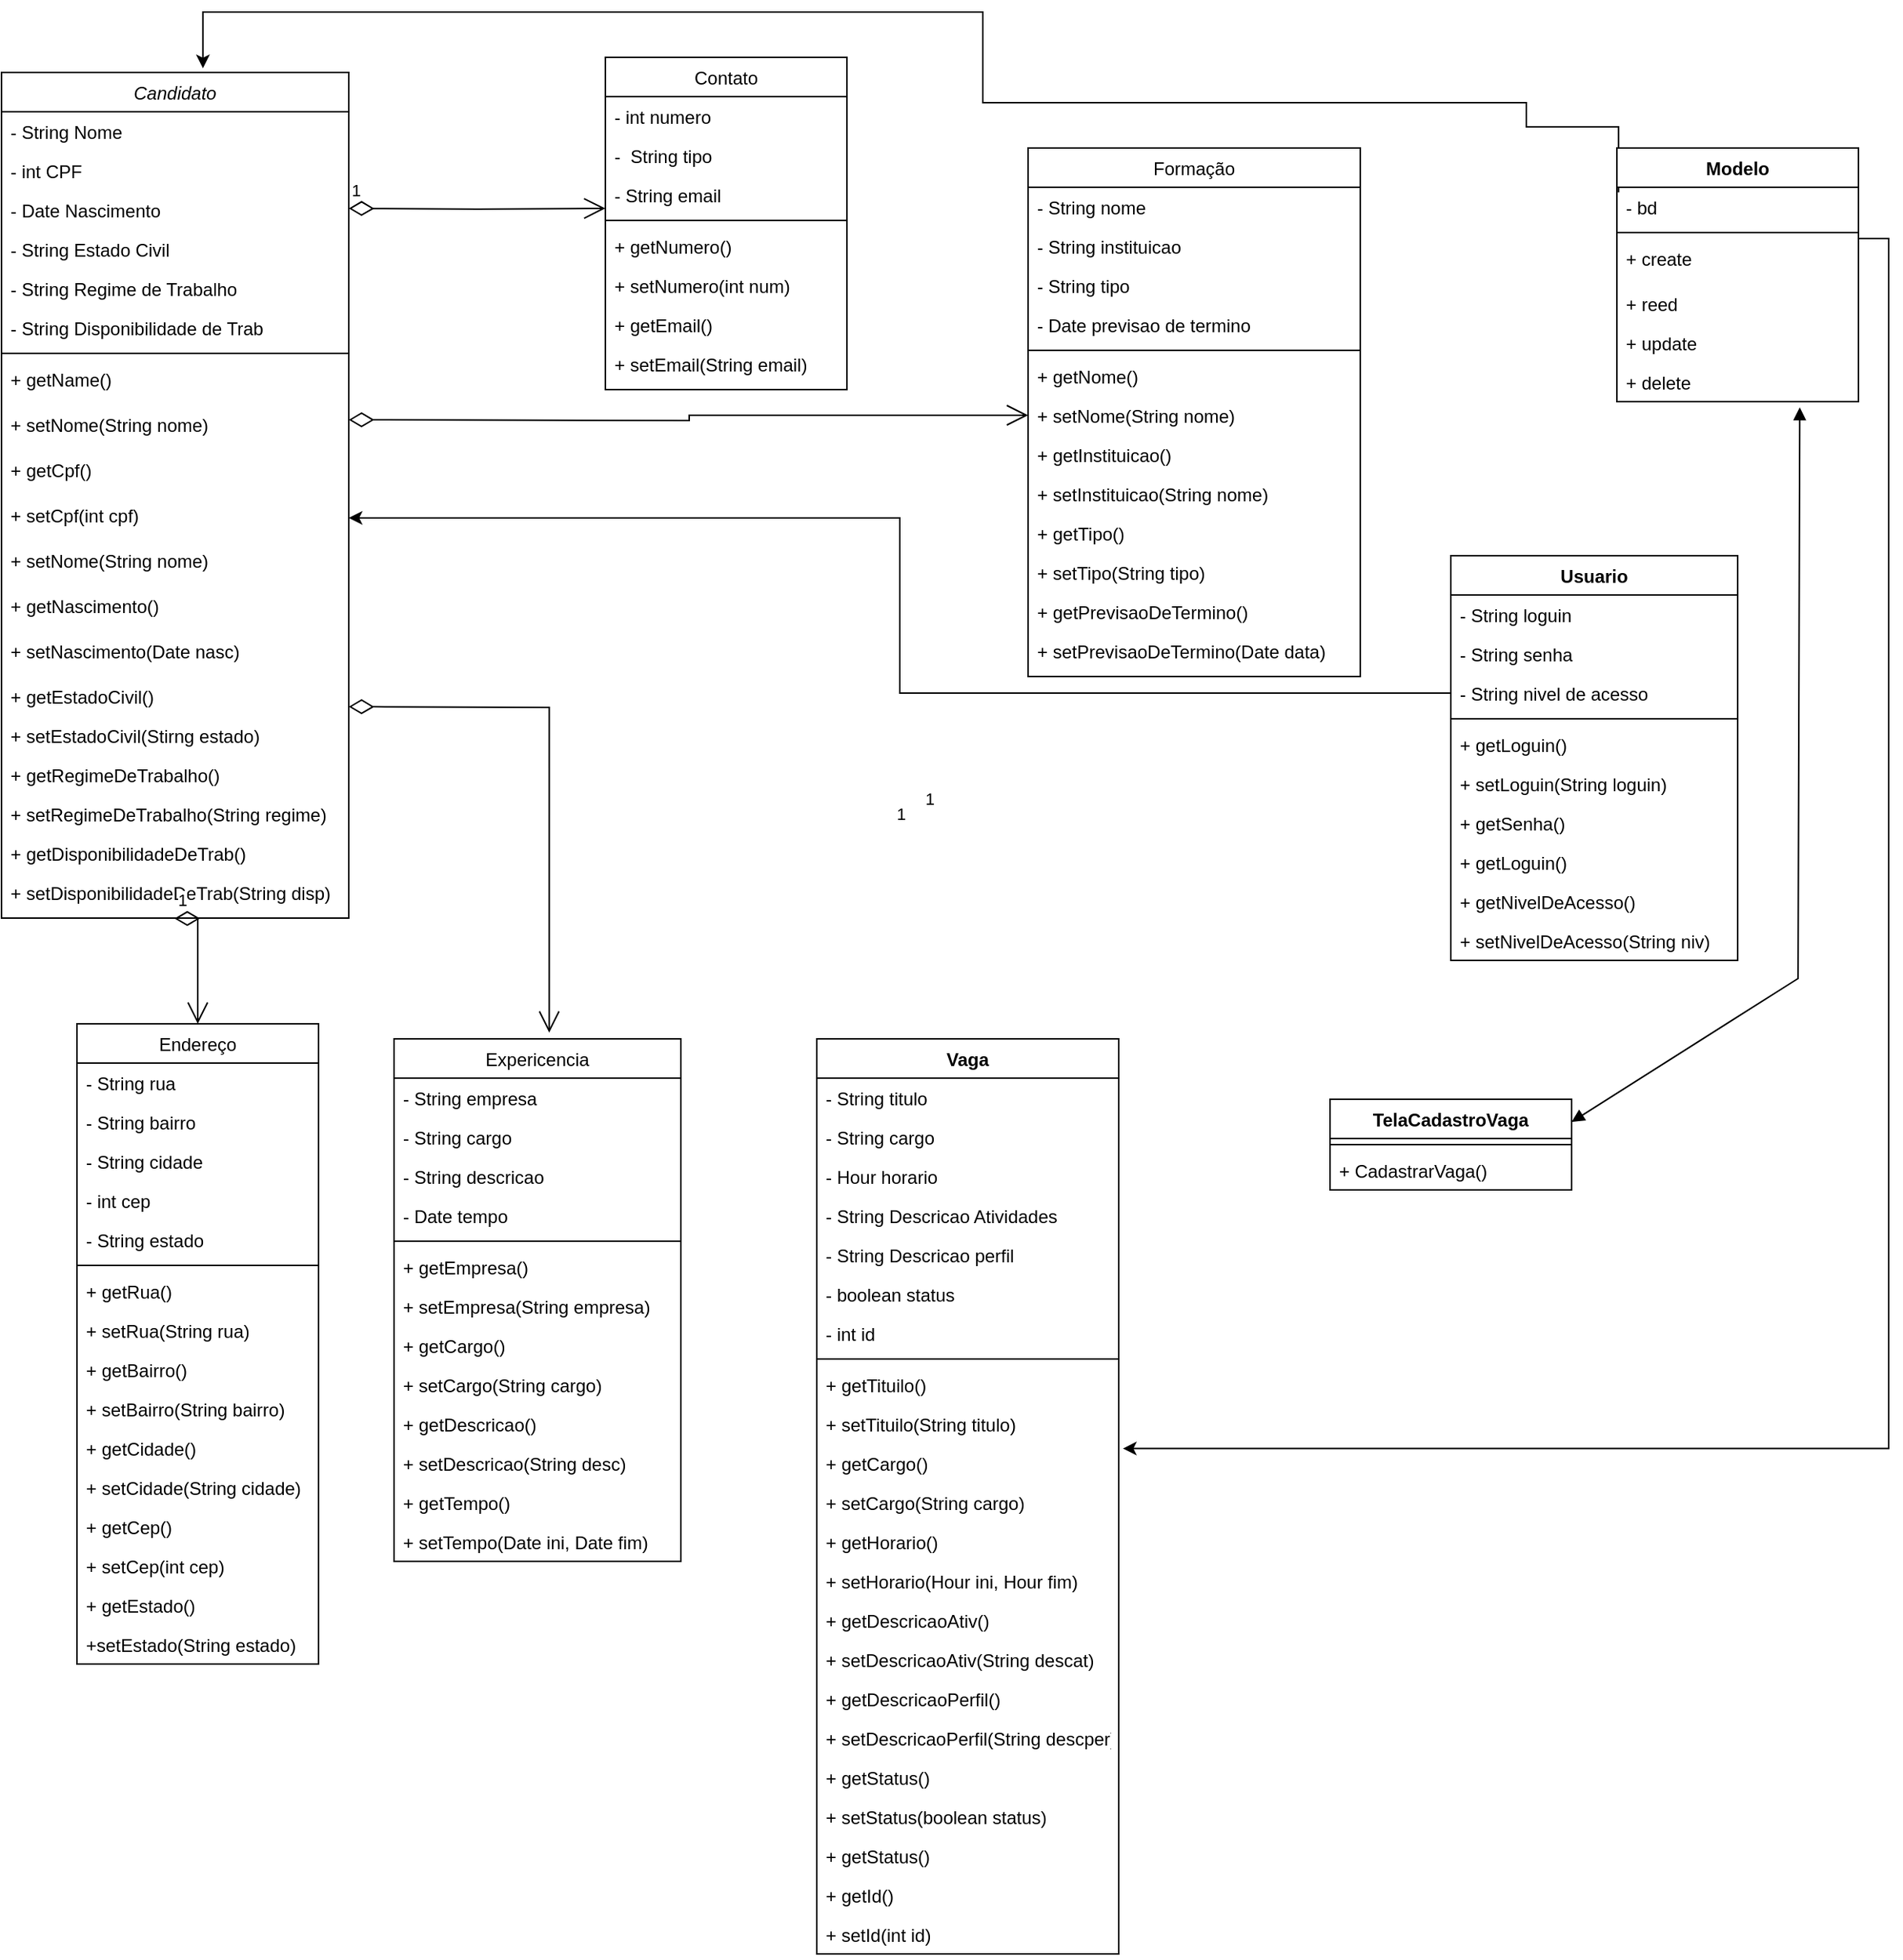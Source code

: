 <mxfile version="20.3.3" type="device"><diagram id="C5RBs43oDa-KdzZeNtuy" name="Page-1"><mxGraphModel dx="1673" dy="3234" grid="1" gridSize="10" guides="1" tooltips="1" connect="1" arrows="1" fold="1" page="1" pageScale="1" pageWidth="827" pageHeight="1169" math="0" shadow="0"><root><mxCell id="WIyWlLk6GJQsqaUBKTNV-0"/><mxCell id="WIyWlLk6GJQsqaUBKTNV-1" parent="WIyWlLk6GJQsqaUBKTNV-0"/><mxCell id="zkfFHV4jXpPFQw0GAbJ--0" value="Candidato" style="swimlane;fontStyle=2;align=center;verticalAlign=top;childLayout=stackLayout;horizontal=1;startSize=26;horizontalStack=0;resizeParent=1;resizeLast=0;collapsible=1;marginBottom=0;rounded=0;shadow=0;strokeWidth=1;" parent="WIyWlLk6GJQsqaUBKTNV-1" vertex="1"><mxGeometry x="30" y="-1150" width="230" height="560" as="geometry"><mxRectangle x="230" y="140" width="160" height="26" as="alternateBounds"/></mxGeometry></mxCell><mxCell id="zkfFHV4jXpPFQw0GAbJ--1" value="- String Nome" style="text;align=left;verticalAlign=top;spacingLeft=4;spacingRight=4;overflow=hidden;rotatable=0;points=[[0,0.5],[1,0.5]];portConstraint=eastwest;" parent="zkfFHV4jXpPFQw0GAbJ--0" vertex="1"><mxGeometry y="26" width="230" height="26" as="geometry"/></mxCell><mxCell id="6BKDfnijmVLhjKu60QZy-0" value="- int CPF " style="text;align=left;verticalAlign=top;spacingLeft=4;spacingRight=4;overflow=hidden;rotatable=0;points=[[0,0.5],[1,0.5]];portConstraint=eastwest;rounded=0;shadow=0;html=0;" parent="zkfFHV4jXpPFQw0GAbJ--0" vertex="1"><mxGeometry y="52" width="230" height="26" as="geometry"/></mxCell><mxCell id="zkfFHV4jXpPFQw0GAbJ--2" value="- Date Nascimento" style="text;align=left;verticalAlign=top;spacingLeft=4;spacingRight=4;overflow=hidden;rotatable=0;points=[[0,0.5],[1,0.5]];portConstraint=eastwest;rounded=0;shadow=0;html=0;" parent="zkfFHV4jXpPFQw0GAbJ--0" vertex="1"><mxGeometry y="78" width="230" height="26" as="geometry"/></mxCell><mxCell id="6BKDfnijmVLhjKu60QZy-1" value="- String Estado Civil" style="text;align=left;verticalAlign=top;spacingLeft=4;spacingRight=4;overflow=hidden;rotatable=0;points=[[0,0.5],[1,0.5]];portConstraint=eastwest;rounded=0;shadow=0;html=0;" parent="zkfFHV4jXpPFQw0GAbJ--0" vertex="1"><mxGeometry y="104" width="230" height="26" as="geometry"/></mxCell><mxCell id="6BKDfnijmVLhjKu60QZy-2" value="- String Regime de Trabalho" style="text;align=left;verticalAlign=top;spacingLeft=4;spacingRight=4;overflow=hidden;rotatable=0;points=[[0,0.5],[1,0.5]];portConstraint=eastwest;rounded=0;shadow=0;html=0;" parent="zkfFHV4jXpPFQw0GAbJ--0" vertex="1"><mxGeometry y="130" width="230" height="26" as="geometry"/></mxCell><mxCell id="6BKDfnijmVLhjKu60QZy-3" value="- String Disponibilidade de Trab" style="text;align=left;verticalAlign=top;spacingLeft=4;spacingRight=4;overflow=hidden;rotatable=0;points=[[0,0.5],[1,0.5]];portConstraint=eastwest;rounded=0;shadow=0;html=0;" parent="zkfFHV4jXpPFQw0GAbJ--0" vertex="1"><mxGeometry y="156" width="230" height="26" as="geometry"/></mxCell><mxCell id="zkfFHV4jXpPFQw0GAbJ--4" value="" style="line;html=1;strokeWidth=1;align=left;verticalAlign=middle;spacingTop=-1;spacingLeft=3;spacingRight=3;rotatable=0;labelPosition=right;points=[];portConstraint=eastwest;" parent="zkfFHV4jXpPFQw0GAbJ--0" vertex="1"><mxGeometry y="182" width="230" height="8" as="geometry"/></mxCell><mxCell id="6BKDfnijmVLhjKu60QZy-4" value="+ getName()" style="text;align=left;verticalAlign=top;spacingLeft=4;spacingRight=4;overflow=hidden;rotatable=0;points=[[0,0.5],[1,0.5]];portConstraint=eastwest;rounded=0;shadow=0;html=0;" parent="zkfFHV4jXpPFQw0GAbJ--0" vertex="1"><mxGeometry y="190" width="230" height="30" as="geometry"/></mxCell><mxCell id="6BKDfnijmVLhjKu60QZy-5" value="+ setNome(String nome)" style="text;align=left;verticalAlign=top;spacingLeft=4;spacingRight=4;overflow=hidden;rotatable=0;points=[[0,0.5],[1,0.5]];portConstraint=eastwest;rounded=0;shadow=0;html=0;" parent="zkfFHV4jXpPFQw0GAbJ--0" vertex="1"><mxGeometry y="220" width="230" height="30" as="geometry"/></mxCell><mxCell id="6BKDfnijmVLhjKu60QZy-6" value="+ getCpf()" style="text;align=left;verticalAlign=top;spacingLeft=4;spacingRight=4;overflow=hidden;rotatable=0;points=[[0,0.5],[1,0.5]];portConstraint=eastwest;rounded=0;shadow=0;html=0;" parent="zkfFHV4jXpPFQw0GAbJ--0" vertex="1"><mxGeometry y="250" width="230" height="30" as="geometry"/></mxCell><mxCell id="6BKDfnijmVLhjKu60QZy-16" value="+ setCpf(int cpf)" style="text;align=left;verticalAlign=top;spacingLeft=4;spacingRight=4;overflow=hidden;rotatable=0;points=[[0,0.5],[1,0.5]];portConstraint=eastwest;rounded=0;shadow=0;html=0;" parent="zkfFHV4jXpPFQw0GAbJ--0" vertex="1"><mxGeometry y="280" width="230" height="30" as="geometry"/></mxCell><mxCell id="6BKDfnijmVLhjKu60QZy-7" value="+ setNome(String nome)" style="text;align=left;verticalAlign=top;spacingLeft=4;spacingRight=4;overflow=hidden;rotatable=0;points=[[0,0.5],[1,0.5]];portConstraint=eastwest;rounded=0;shadow=0;html=0;" parent="zkfFHV4jXpPFQw0GAbJ--0" vertex="1"><mxGeometry y="310" width="230" height="30" as="geometry"/></mxCell><mxCell id="6BKDfnijmVLhjKu60QZy-8" value="+ getNascimento()" style="text;align=left;verticalAlign=top;spacingLeft=4;spacingRight=4;overflow=hidden;rotatable=0;points=[[0,0.5],[1,0.5]];portConstraint=eastwest;rounded=0;shadow=0;html=0;" parent="zkfFHV4jXpPFQw0GAbJ--0" vertex="1"><mxGeometry y="340" width="230" height="30" as="geometry"/></mxCell><mxCell id="6BKDfnijmVLhjKu60QZy-9" value="+ setNascimento(Date nasc)" style="text;align=left;verticalAlign=top;spacingLeft=4;spacingRight=4;overflow=hidden;rotatable=0;points=[[0,0.5],[1,0.5]];portConstraint=eastwest;rounded=0;shadow=0;html=0;" parent="zkfFHV4jXpPFQw0GAbJ--0" vertex="1"><mxGeometry y="370" width="230" height="30" as="geometry"/></mxCell><mxCell id="6BKDfnijmVLhjKu60QZy-10" value="+ getEstadoCivil()" style="text;align=left;verticalAlign=top;spacingLeft=4;spacingRight=4;overflow=hidden;rotatable=0;points=[[0,0.5],[1,0.5]];portConstraint=eastwest;rounded=0;shadow=0;html=0;" parent="zkfFHV4jXpPFQw0GAbJ--0" vertex="1"><mxGeometry y="400" width="230" height="26" as="geometry"/></mxCell><mxCell id="6BKDfnijmVLhjKu60QZy-11" value="+ setEstadoCivil(Stirng estado)" style="text;align=left;verticalAlign=top;spacingLeft=4;spacingRight=4;overflow=hidden;rotatable=0;points=[[0,0.5],[1,0.5]];portConstraint=eastwest;rounded=0;shadow=0;html=0;" parent="zkfFHV4jXpPFQw0GAbJ--0" vertex="1"><mxGeometry y="426" width="230" height="26" as="geometry"/></mxCell><mxCell id="6BKDfnijmVLhjKu60QZy-12" value="+ getRegimeDeTrabalho()" style="text;align=left;verticalAlign=top;spacingLeft=4;spacingRight=4;overflow=hidden;rotatable=0;points=[[0,0.5],[1,0.5]];portConstraint=eastwest;rounded=0;shadow=0;html=0;" parent="zkfFHV4jXpPFQw0GAbJ--0" vertex="1"><mxGeometry y="452" width="230" height="26" as="geometry"/></mxCell><mxCell id="6BKDfnijmVLhjKu60QZy-13" value="+ setRegimeDeTrabalho(String regime)" style="text;align=left;verticalAlign=top;spacingLeft=4;spacingRight=4;overflow=hidden;rotatable=0;points=[[0,0.5],[1,0.5]];portConstraint=eastwest;rounded=0;shadow=0;html=0;" parent="zkfFHV4jXpPFQw0GAbJ--0" vertex="1"><mxGeometry y="478" width="230" height="26" as="geometry"/></mxCell><mxCell id="6BKDfnijmVLhjKu60QZy-14" value="+ getDisponibilidadeDeTrab()" style="text;align=left;verticalAlign=top;spacingLeft=4;spacingRight=4;overflow=hidden;rotatable=0;points=[[0,0.5],[1,0.5]];portConstraint=eastwest;rounded=0;shadow=0;html=0;" parent="zkfFHV4jXpPFQw0GAbJ--0" vertex="1"><mxGeometry y="504" width="230" height="26" as="geometry"/></mxCell><mxCell id="6BKDfnijmVLhjKu60QZy-15" value="+ setDisponibilidadeDeTrab(String disp)" style="text;align=left;verticalAlign=top;spacingLeft=4;spacingRight=4;overflow=hidden;rotatable=0;points=[[0,0.5],[1,0.5]];portConstraint=eastwest;rounded=0;shadow=0;html=0;" parent="zkfFHV4jXpPFQw0GAbJ--0" vertex="1"><mxGeometry y="530" width="230" height="26" as="geometry"/></mxCell><mxCell id="zkfFHV4jXpPFQw0GAbJ--13" value="Formação" style="swimlane;fontStyle=0;align=center;verticalAlign=top;childLayout=stackLayout;horizontal=1;startSize=26;horizontalStack=0;resizeParent=1;resizeLast=0;collapsible=1;marginBottom=0;rounded=0;shadow=0;strokeWidth=1;" parent="WIyWlLk6GJQsqaUBKTNV-1" vertex="1"><mxGeometry x="710" y="-1100" width="220" height="350" as="geometry"><mxRectangle x="340" y="380" width="170" height="26" as="alternateBounds"/></mxGeometry></mxCell><mxCell id="zkfFHV4jXpPFQw0GAbJ--14" value="- String nome" style="text;align=left;verticalAlign=top;spacingLeft=4;spacingRight=4;overflow=hidden;rotatable=0;points=[[0,0.5],[1,0.5]];portConstraint=eastwest;" parent="zkfFHV4jXpPFQw0GAbJ--13" vertex="1"><mxGeometry y="26" width="220" height="26" as="geometry"/></mxCell><mxCell id="6BKDfnijmVLhjKu60QZy-21" value="- String instituicao" style="text;align=left;verticalAlign=top;spacingLeft=4;spacingRight=4;overflow=hidden;rotatable=0;points=[[0,0.5],[1,0.5]];portConstraint=eastwest;" parent="zkfFHV4jXpPFQw0GAbJ--13" vertex="1"><mxGeometry y="52" width="220" height="26" as="geometry"/></mxCell><mxCell id="6BKDfnijmVLhjKu60QZy-22" value="- String tipo" style="text;align=left;verticalAlign=top;spacingLeft=4;spacingRight=4;overflow=hidden;rotatable=0;points=[[0,0.5],[1,0.5]];portConstraint=eastwest;" parent="zkfFHV4jXpPFQw0GAbJ--13" vertex="1"><mxGeometry y="78" width="220" height="26" as="geometry"/></mxCell><mxCell id="6BKDfnijmVLhjKu60QZy-23" value="- Date previsao de termino" style="text;align=left;verticalAlign=top;spacingLeft=4;spacingRight=4;overflow=hidden;rotatable=0;points=[[0,0.5],[1,0.5]];portConstraint=eastwest;" parent="zkfFHV4jXpPFQw0GAbJ--13" vertex="1"><mxGeometry y="104" width="220" height="26" as="geometry"/></mxCell><mxCell id="zkfFHV4jXpPFQw0GAbJ--15" value="" style="line;html=1;strokeWidth=1;align=left;verticalAlign=middle;spacingTop=-1;spacingLeft=3;spacingRight=3;rotatable=0;labelPosition=right;points=[];portConstraint=eastwest;" parent="zkfFHV4jXpPFQw0GAbJ--13" vertex="1"><mxGeometry y="130" width="220" height="8" as="geometry"/></mxCell><mxCell id="6BKDfnijmVLhjKu60QZy-24" value="+ getNome()" style="text;align=left;verticalAlign=top;spacingLeft=4;spacingRight=4;overflow=hidden;rotatable=0;points=[[0,0.5],[1,0.5]];portConstraint=eastwest;" parent="zkfFHV4jXpPFQw0GAbJ--13" vertex="1"><mxGeometry y="138" width="220" height="26" as="geometry"/></mxCell><mxCell id="6BKDfnijmVLhjKu60QZy-20" value="+ setNome(String nome)" style="text;align=left;verticalAlign=top;spacingLeft=4;spacingRight=4;overflow=hidden;rotatable=0;points=[[0,0.5],[1,0.5]];portConstraint=eastwest;" parent="zkfFHV4jXpPFQw0GAbJ--13" vertex="1"><mxGeometry y="164" width="220" height="26" as="geometry"/></mxCell><mxCell id="6BKDfnijmVLhjKu60QZy-25" value="+ getInstituicao()" style="text;align=left;verticalAlign=top;spacingLeft=4;spacingRight=4;overflow=hidden;rotatable=0;points=[[0,0.5],[1,0.5]];portConstraint=eastwest;" parent="zkfFHV4jXpPFQw0GAbJ--13" vertex="1"><mxGeometry y="190" width="220" height="26" as="geometry"/></mxCell><mxCell id="6BKDfnijmVLhjKu60QZy-26" value="+ setInstituicao(String nome)" style="text;align=left;verticalAlign=top;spacingLeft=4;spacingRight=4;overflow=hidden;rotatable=0;points=[[0,0.5],[1,0.5]];portConstraint=eastwest;" parent="zkfFHV4jXpPFQw0GAbJ--13" vertex="1"><mxGeometry y="216" width="220" height="26" as="geometry"/></mxCell><mxCell id="6BKDfnijmVLhjKu60QZy-27" value="+ getTipo()" style="text;align=left;verticalAlign=top;spacingLeft=4;spacingRight=4;overflow=hidden;rotatable=0;points=[[0,0.5],[1,0.5]];portConstraint=eastwest;" parent="zkfFHV4jXpPFQw0GAbJ--13" vertex="1"><mxGeometry y="242" width="220" height="26" as="geometry"/></mxCell><mxCell id="6BKDfnijmVLhjKu60QZy-28" value="+ setTipo(String tipo)" style="text;align=left;verticalAlign=top;spacingLeft=4;spacingRight=4;overflow=hidden;rotatable=0;points=[[0,0.5],[1,0.5]];portConstraint=eastwest;" parent="zkfFHV4jXpPFQw0GAbJ--13" vertex="1"><mxGeometry y="268" width="220" height="26" as="geometry"/></mxCell><mxCell id="6BKDfnijmVLhjKu60QZy-29" value="+ getPrevisaoDeTermino()" style="text;align=left;verticalAlign=top;spacingLeft=4;spacingRight=4;overflow=hidden;rotatable=0;points=[[0,0.5],[1,0.5]];portConstraint=eastwest;" parent="zkfFHV4jXpPFQw0GAbJ--13" vertex="1"><mxGeometry y="294" width="220" height="26" as="geometry"/></mxCell><mxCell id="6BKDfnijmVLhjKu60QZy-30" value="+ setPrevisaoDeTermino(Date data)" style="text;align=left;verticalAlign=top;spacingLeft=4;spacingRight=4;overflow=hidden;rotatable=0;points=[[0,0.5],[1,0.5]];portConstraint=eastwest;" parent="zkfFHV4jXpPFQw0GAbJ--13" vertex="1"><mxGeometry y="320" width="220" height="26" as="geometry"/></mxCell><mxCell id="zkfFHV4jXpPFQw0GAbJ--17" value="Contato" style="swimlane;fontStyle=0;align=center;verticalAlign=top;childLayout=stackLayout;horizontal=1;startSize=26;horizontalStack=0;resizeParent=1;resizeLast=0;collapsible=1;marginBottom=0;rounded=0;shadow=0;strokeWidth=1;" parent="WIyWlLk6GJQsqaUBKTNV-1" vertex="1"><mxGeometry x="430" y="-1160" width="160" height="220" as="geometry"><mxRectangle x="550" y="140" width="160" height="26" as="alternateBounds"/></mxGeometry></mxCell><mxCell id="zkfFHV4jXpPFQw0GAbJ--18" value="- int numero" style="text;align=left;verticalAlign=top;spacingLeft=4;spacingRight=4;overflow=hidden;rotatable=0;points=[[0,0.5],[1,0.5]];portConstraint=eastwest;" parent="zkfFHV4jXpPFQw0GAbJ--17" vertex="1"><mxGeometry y="26" width="160" height="26" as="geometry"/></mxCell><mxCell id="zkfFHV4jXpPFQw0GAbJ--19" value="-  String tipo" style="text;align=left;verticalAlign=top;spacingLeft=4;spacingRight=4;overflow=hidden;rotatable=0;points=[[0,0.5],[1,0.5]];portConstraint=eastwest;rounded=0;shadow=0;html=0;" parent="zkfFHV4jXpPFQw0GAbJ--17" vertex="1"><mxGeometry y="52" width="160" height="26" as="geometry"/></mxCell><mxCell id="zkfFHV4jXpPFQw0GAbJ--20" value="- String email" style="text;align=left;verticalAlign=top;spacingLeft=4;spacingRight=4;overflow=hidden;rotatable=0;points=[[0,0.5],[1,0.5]];portConstraint=eastwest;rounded=0;shadow=0;html=0;" parent="zkfFHV4jXpPFQw0GAbJ--17" vertex="1"><mxGeometry y="78" width="160" height="26" as="geometry"/></mxCell><mxCell id="zkfFHV4jXpPFQw0GAbJ--23" value="" style="line;html=1;strokeWidth=1;align=left;verticalAlign=middle;spacingTop=-1;spacingLeft=3;spacingRight=3;rotatable=0;labelPosition=right;points=[];portConstraint=eastwest;" parent="zkfFHV4jXpPFQw0GAbJ--17" vertex="1"><mxGeometry y="104" width="160" height="8" as="geometry"/></mxCell><mxCell id="zkfFHV4jXpPFQw0GAbJ--24" value="+ getNumero()" style="text;align=left;verticalAlign=top;spacingLeft=4;spacingRight=4;overflow=hidden;rotatable=0;points=[[0,0.5],[1,0.5]];portConstraint=eastwest;" parent="zkfFHV4jXpPFQw0GAbJ--17" vertex="1"><mxGeometry y="112" width="160" height="26" as="geometry"/></mxCell><mxCell id="6BKDfnijmVLhjKu60QZy-18" value="+ setNumero(int num)" style="text;align=left;verticalAlign=top;spacingLeft=4;spacingRight=4;overflow=hidden;rotatable=0;points=[[0,0.5],[1,0.5]];portConstraint=eastwest;" parent="zkfFHV4jXpPFQw0GAbJ--17" vertex="1"><mxGeometry y="138" width="160" height="26" as="geometry"/></mxCell><mxCell id="zkfFHV4jXpPFQw0GAbJ--25" value="+ getEmail()" style="text;align=left;verticalAlign=top;spacingLeft=4;spacingRight=4;overflow=hidden;rotatable=0;points=[[0,0.5],[1,0.5]];portConstraint=eastwest;" parent="zkfFHV4jXpPFQw0GAbJ--17" vertex="1"><mxGeometry y="164" width="160" height="26" as="geometry"/></mxCell><mxCell id="6BKDfnijmVLhjKu60QZy-19" value="+ setEmail(String email)" style="text;align=left;verticalAlign=top;spacingLeft=4;spacingRight=4;overflow=hidden;rotatable=0;points=[[0,0.5],[1,0.5]];portConstraint=eastwest;" parent="zkfFHV4jXpPFQw0GAbJ--17" vertex="1"><mxGeometry y="190" width="160" height="26" as="geometry"/></mxCell><mxCell id="zkfFHV4jXpPFQw0GAbJ--6" value="Endereço" style="swimlane;fontStyle=0;align=center;verticalAlign=top;childLayout=stackLayout;horizontal=1;startSize=26;horizontalStack=0;resizeParent=1;resizeLast=0;collapsible=1;marginBottom=0;rounded=0;shadow=0;strokeWidth=1;" parent="WIyWlLk6GJQsqaUBKTNV-1" vertex="1"><mxGeometry x="80" y="-520" width="160" height="424" as="geometry"><mxRectangle x="130" y="380" width="160" height="26" as="alternateBounds"/></mxGeometry></mxCell><mxCell id="zkfFHV4jXpPFQw0GAbJ--7" value="- String rua" style="text;align=left;verticalAlign=top;spacingLeft=4;spacingRight=4;overflow=hidden;rotatable=0;points=[[0,0.5],[1,0.5]];portConstraint=eastwest;" parent="zkfFHV4jXpPFQw0GAbJ--6" vertex="1"><mxGeometry y="26" width="160" height="26" as="geometry"/></mxCell><mxCell id="zkfFHV4jXpPFQw0GAbJ--8" value="- String bairro" style="text;align=left;verticalAlign=top;spacingLeft=4;spacingRight=4;overflow=hidden;rotatable=0;points=[[0,0.5],[1,0.5]];portConstraint=eastwest;rounded=0;shadow=0;html=0;" parent="zkfFHV4jXpPFQw0GAbJ--6" vertex="1"><mxGeometry y="52" width="160" height="26" as="geometry"/></mxCell><mxCell id="6BKDfnijmVLhjKu60QZy-31" value="- String cidade" style="text;align=left;verticalAlign=top;spacingLeft=4;spacingRight=4;overflow=hidden;rotatable=0;points=[[0,0.5],[1,0.5]];portConstraint=eastwest;rounded=0;shadow=0;html=0;" parent="zkfFHV4jXpPFQw0GAbJ--6" vertex="1"><mxGeometry y="78" width="160" height="26" as="geometry"/></mxCell><mxCell id="6BKDfnijmVLhjKu60QZy-32" value="- int cep" style="text;align=left;verticalAlign=top;spacingLeft=4;spacingRight=4;overflow=hidden;rotatable=0;points=[[0,0.5],[1,0.5]];portConstraint=eastwest;rounded=0;shadow=0;html=0;" parent="zkfFHV4jXpPFQw0GAbJ--6" vertex="1"><mxGeometry y="104" width="160" height="26" as="geometry"/></mxCell><mxCell id="6BKDfnijmVLhjKu60QZy-33" value="- String estado" style="text;align=left;verticalAlign=top;spacingLeft=4;spacingRight=4;overflow=hidden;rotatable=0;points=[[0,0.5],[1,0.5]];portConstraint=eastwest;rounded=0;shadow=0;html=0;" parent="zkfFHV4jXpPFQw0GAbJ--6" vertex="1"><mxGeometry y="130" width="160" height="26" as="geometry"/></mxCell><mxCell id="zkfFHV4jXpPFQw0GAbJ--9" value="" style="line;html=1;strokeWidth=1;align=left;verticalAlign=middle;spacingTop=-1;spacingLeft=3;spacingRight=3;rotatable=0;labelPosition=right;points=[];portConstraint=eastwest;" parent="zkfFHV4jXpPFQw0GAbJ--6" vertex="1"><mxGeometry y="156" width="160" height="8" as="geometry"/></mxCell><mxCell id="6BKDfnijmVLhjKu60QZy-34" value="+ getRua()" style="text;align=left;verticalAlign=top;spacingLeft=4;spacingRight=4;overflow=hidden;rotatable=0;points=[[0,0.5],[1,0.5]];portConstraint=eastwest;" parent="zkfFHV4jXpPFQw0GAbJ--6" vertex="1"><mxGeometry y="164" width="160" height="26" as="geometry"/></mxCell><mxCell id="zkfFHV4jXpPFQw0GAbJ--11" value="+ setRua(String rua)" style="text;align=left;verticalAlign=top;spacingLeft=4;spacingRight=4;overflow=hidden;rotatable=0;points=[[0,0.5],[1,0.5]];portConstraint=eastwest;" parent="zkfFHV4jXpPFQw0GAbJ--6" vertex="1"><mxGeometry y="190" width="160" height="26" as="geometry"/></mxCell><mxCell id="6BKDfnijmVLhjKu60QZy-36" value="+ getBairro()" style="text;align=left;verticalAlign=top;spacingLeft=4;spacingRight=4;overflow=hidden;rotatable=0;points=[[0,0.5],[1,0.5]];portConstraint=eastwest;" parent="zkfFHV4jXpPFQw0GAbJ--6" vertex="1"><mxGeometry y="216" width="160" height="26" as="geometry"/></mxCell><mxCell id="6BKDfnijmVLhjKu60QZy-35" value="+ setBairro(String bairro)" style="text;align=left;verticalAlign=top;spacingLeft=4;spacingRight=4;overflow=hidden;rotatable=0;points=[[0,0.5],[1,0.5]];portConstraint=eastwest;" parent="zkfFHV4jXpPFQw0GAbJ--6" vertex="1"><mxGeometry y="242" width="160" height="26" as="geometry"/></mxCell><mxCell id="6BKDfnijmVLhjKu60QZy-37" value="+ getCidade()" style="text;align=left;verticalAlign=top;spacingLeft=4;spacingRight=4;overflow=hidden;rotatable=0;points=[[0,0.5],[1,0.5]];portConstraint=eastwest;" parent="zkfFHV4jXpPFQw0GAbJ--6" vertex="1"><mxGeometry y="268" width="160" height="26" as="geometry"/></mxCell><mxCell id="6BKDfnijmVLhjKu60QZy-38" value="+ setCidade(String cidade)" style="text;align=left;verticalAlign=top;spacingLeft=4;spacingRight=4;overflow=hidden;rotatable=0;points=[[0,0.5],[1,0.5]];portConstraint=eastwest;" parent="zkfFHV4jXpPFQw0GAbJ--6" vertex="1"><mxGeometry y="294" width="160" height="26" as="geometry"/></mxCell><mxCell id="6BKDfnijmVLhjKu60QZy-39" value="+ getCep()" style="text;align=left;verticalAlign=top;spacingLeft=4;spacingRight=4;overflow=hidden;rotatable=0;points=[[0,0.5],[1,0.5]];portConstraint=eastwest;" parent="zkfFHV4jXpPFQw0GAbJ--6" vertex="1"><mxGeometry y="320" width="160" height="26" as="geometry"/></mxCell><mxCell id="6BKDfnijmVLhjKu60QZy-41" value="+ setCep(int cep)" style="text;align=left;verticalAlign=top;spacingLeft=4;spacingRight=4;overflow=hidden;rotatable=0;points=[[0,0.5],[1,0.5]];portConstraint=eastwest;rounded=0;shadow=0;html=0;" parent="zkfFHV4jXpPFQw0GAbJ--6" vertex="1"><mxGeometry y="346" width="160" height="26" as="geometry"/></mxCell><mxCell id="6BKDfnijmVLhjKu60QZy-40" value="+ getEstado()" style="text;align=left;verticalAlign=top;spacingLeft=4;spacingRight=4;overflow=hidden;rotatable=0;points=[[0,0.5],[1,0.5]];portConstraint=eastwest;" parent="zkfFHV4jXpPFQw0GAbJ--6" vertex="1"><mxGeometry y="372" width="160" height="26" as="geometry"/></mxCell><mxCell id="6BKDfnijmVLhjKu60QZy-42" value="+setEstado(String estado)" style="text;align=left;verticalAlign=top;spacingLeft=4;spacingRight=4;overflow=hidden;rotatable=0;points=[[0,0.5],[1,0.5]];portConstraint=eastwest;rounded=0;shadow=0;html=0;" parent="zkfFHV4jXpPFQw0GAbJ--6" vertex="1"><mxGeometry y="398" width="160" height="26" as="geometry"/></mxCell><mxCell id="6BKDfnijmVLhjKu60QZy-43" value="Expericencia" style="swimlane;fontStyle=0;align=center;verticalAlign=top;childLayout=stackLayout;horizontal=1;startSize=26;horizontalStack=0;resizeParent=1;resizeParentMax=0;resizeLast=0;collapsible=1;marginBottom=0;" parent="WIyWlLk6GJQsqaUBKTNV-1" vertex="1"><mxGeometry x="290" y="-510" width="190" height="346" as="geometry"/></mxCell><mxCell id="6BKDfnijmVLhjKu60QZy-44" value="- String empresa" style="text;strokeColor=none;fillColor=none;align=left;verticalAlign=top;spacingLeft=4;spacingRight=4;overflow=hidden;rotatable=0;points=[[0,0.5],[1,0.5]];portConstraint=eastwest;" parent="6BKDfnijmVLhjKu60QZy-43" vertex="1"><mxGeometry y="26" width="190" height="26" as="geometry"/></mxCell><mxCell id="6BKDfnijmVLhjKu60QZy-47" value="- String cargo" style="text;strokeColor=none;fillColor=none;align=left;verticalAlign=top;spacingLeft=4;spacingRight=4;overflow=hidden;rotatable=0;points=[[0,0.5],[1,0.5]];portConstraint=eastwest;" parent="6BKDfnijmVLhjKu60QZy-43" vertex="1"><mxGeometry y="52" width="190" height="26" as="geometry"/></mxCell><mxCell id="6BKDfnijmVLhjKu60QZy-48" value="- String descricao" style="text;strokeColor=none;fillColor=none;align=left;verticalAlign=top;spacingLeft=4;spacingRight=4;overflow=hidden;rotatable=0;points=[[0,0.5],[1,0.5]];portConstraint=eastwest;" parent="6BKDfnijmVLhjKu60QZy-43" vertex="1"><mxGeometry y="78" width="190" height="26" as="geometry"/></mxCell><mxCell id="6BKDfnijmVLhjKu60QZy-49" value="- Date tempo" style="text;strokeColor=none;fillColor=none;align=left;verticalAlign=top;spacingLeft=4;spacingRight=4;overflow=hidden;rotatable=0;points=[[0,0.5],[1,0.5]];portConstraint=eastwest;" parent="6BKDfnijmVLhjKu60QZy-43" vertex="1"><mxGeometry y="104" width="190" height="26" as="geometry"/></mxCell><mxCell id="6BKDfnijmVLhjKu60QZy-45" value="" style="line;strokeWidth=1;fillColor=none;align=left;verticalAlign=middle;spacingTop=-1;spacingLeft=3;spacingRight=3;rotatable=0;labelPosition=right;points=[];portConstraint=eastwest;strokeColor=inherit;" parent="6BKDfnijmVLhjKu60QZy-43" vertex="1"><mxGeometry y="130" width="190" height="8" as="geometry"/></mxCell><mxCell id="6BKDfnijmVLhjKu60QZy-46" value="+ getEmpresa()" style="text;strokeColor=none;fillColor=none;align=left;verticalAlign=top;spacingLeft=4;spacingRight=4;overflow=hidden;rotatable=0;points=[[0,0.5],[1,0.5]];portConstraint=eastwest;" parent="6BKDfnijmVLhjKu60QZy-43" vertex="1"><mxGeometry y="138" width="190" height="26" as="geometry"/></mxCell><mxCell id="6BKDfnijmVLhjKu60QZy-50" value="+ setEmpresa(String empresa)" style="text;strokeColor=none;fillColor=none;align=left;verticalAlign=top;spacingLeft=4;spacingRight=4;overflow=hidden;rotatable=0;points=[[0,0.5],[1,0.5]];portConstraint=eastwest;" parent="6BKDfnijmVLhjKu60QZy-43" vertex="1"><mxGeometry y="164" width="190" height="26" as="geometry"/></mxCell><mxCell id="6BKDfnijmVLhjKu60QZy-51" value="+ getCargo()" style="text;strokeColor=none;fillColor=none;align=left;verticalAlign=top;spacingLeft=4;spacingRight=4;overflow=hidden;rotatable=0;points=[[0,0.5],[1,0.5]];portConstraint=eastwest;" parent="6BKDfnijmVLhjKu60QZy-43" vertex="1"><mxGeometry y="190" width="190" height="26" as="geometry"/></mxCell><mxCell id="6BKDfnijmVLhjKu60QZy-53" value="+ setCargo(String cargo)" style="text;strokeColor=none;fillColor=none;align=left;verticalAlign=top;spacingLeft=4;spacingRight=4;overflow=hidden;rotatable=0;points=[[0,0.5],[1,0.5]];portConstraint=eastwest;" parent="6BKDfnijmVLhjKu60QZy-43" vertex="1"><mxGeometry y="216" width="190" height="26" as="geometry"/></mxCell><mxCell id="6BKDfnijmVLhjKu60QZy-54" value="+ getDescricao()" style="text;strokeColor=none;fillColor=none;align=left;verticalAlign=top;spacingLeft=4;spacingRight=4;overflow=hidden;rotatable=0;points=[[0,0.5],[1,0.5]];portConstraint=eastwest;" parent="6BKDfnijmVLhjKu60QZy-43" vertex="1"><mxGeometry y="242" width="190" height="26" as="geometry"/></mxCell><mxCell id="6BKDfnijmVLhjKu60QZy-52" value="+ setDescricao(String desc)" style="text;strokeColor=none;fillColor=none;align=left;verticalAlign=top;spacingLeft=4;spacingRight=4;overflow=hidden;rotatable=0;points=[[0,0.5],[1,0.5]];portConstraint=eastwest;" parent="6BKDfnijmVLhjKu60QZy-43" vertex="1"><mxGeometry y="268" width="190" height="26" as="geometry"/></mxCell><mxCell id="6BKDfnijmVLhjKu60QZy-55" value="+ getTempo()" style="text;strokeColor=none;fillColor=none;align=left;verticalAlign=top;spacingLeft=4;spacingRight=4;overflow=hidden;rotatable=0;points=[[0,0.5],[1,0.5]];portConstraint=eastwest;" parent="6BKDfnijmVLhjKu60QZy-43" vertex="1"><mxGeometry y="294" width="190" height="26" as="geometry"/></mxCell><mxCell id="6BKDfnijmVLhjKu60QZy-56" value="+ setTempo(Date ini, Date fim)" style="text;strokeColor=none;fillColor=none;align=left;verticalAlign=top;spacingLeft=4;spacingRight=4;overflow=hidden;rotatable=0;points=[[0,0.5],[1,0.5]];portConstraint=eastwest;" parent="6BKDfnijmVLhjKu60QZy-43" vertex="1"><mxGeometry y="320" width="190" height="26" as="geometry"/></mxCell><mxCell id="6BKDfnijmVLhjKu60QZy-59" value="Vaga" style="swimlane;fontStyle=1;align=center;verticalAlign=top;childLayout=stackLayout;horizontal=1;startSize=26;horizontalStack=0;resizeParent=1;resizeParentMax=0;resizeLast=0;collapsible=1;marginBottom=0;" parent="WIyWlLk6GJQsqaUBKTNV-1" vertex="1"><mxGeometry x="570" y="-510" width="200" height="606" as="geometry"/></mxCell><mxCell id="6BKDfnijmVLhjKu60QZy-60" value="- String titulo" style="text;strokeColor=none;fillColor=none;align=left;verticalAlign=top;spacingLeft=4;spacingRight=4;overflow=hidden;rotatable=0;points=[[0,0.5],[1,0.5]];portConstraint=eastwest;" parent="6BKDfnijmVLhjKu60QZy-59" vertex="1"><mxGeometry y="26" width="200" height="26" as="geometry"/></mxCell><mxCell id="6BKDfnijmVLhjKu60QZy-67" value="- String cargo" style="text;strokeColor=none;fillColor=none;align=left;verticalAlign=top;spacingLeft=4;spacingRight=4;overflow=hidden;rotatable=0;points=[[0,0.5],[1,0.5]];portConstraint=eastwest;" parent="6BKDfnijmVLhjKu60QZy-59" vertex="1"><mxGeometry y="52" width="200" height="26" as="geometry"/></mxCell><mxCell id="6BKDfnijmVLhjKu60QZy-68" value="- Hour horario" style="text;strokeColor=none;fillColor=none;align=left;verticalAlign=top;spacingLeft=4;spacingRight=4;overflow=hidden;rotatable=0;points=[[0,0.5],[1,0.5]];portConstraint=eastwest;" parent="6BKDfnijmVLhjKu60QZy-59" vertex="1"><mxGeometry y="78" width="200" height="26" as="geometry"/></mxCell><mxCell id="6BKDfnijmVLhjKu60QZy-69" value="- String Descricao Atividades" style="text;strokeColor=none;fillColor=none;align=left;verticalAlign=top;spacingLeft=4;spacingRight=4;overflow=hidden;rotatable=0;points=[[0,0.5],[1,0.5]];portConstraint=eastwest;" parent="6BKDfnijmVLhjKu60QZy-59" vertex="1"><mxGeometry y="104" width="200" height="26" as="geometry"/></mxCell><mxCell id="6BKDfnijmVLhjKu60QZy-70" value="- String Descricao perfil" style="text;strokeColor=none;fillColor=none;align=left;verticalAlign=top;spacingLeft=4;spacingRight=4;overflow=hidden;rotatable=0;points=[[0,0.5],[1,0.5]];portConstraint=eastwest;" parent="6BKDfnijmVLhjKu60QZy-59" vertex="1"><mxGeometry y="130" width="200" height="26" as="geometry"/></mxCell><mxCell id="6BKDfnijmVLhjKu60QZy-71" value="- boolean status" style="text;strokeColor=none;fillColor=none;align=left;verticalAlign=top;spacingLeft=4;spacingRight=4;overflow=hidden;rotatable=0;points=[[0,0.5],[1,0.5]];portConstraint=eastwest;" parent="6BKDfnijmVLhjKu60QZy-59" vertex="1"><mxGeometry y="156" width="200" height="26" as="geometry"/></mxCell><mxCell id="6BKDfnijmVLhjKu60QZy-72" value="- int id" style="text;strokeColor=none;fillColor=none;align=left;verticalAlign=top;spacingLeft=4;spacingRight=4;overflow=hidden;rotatable=0;points=[[0,0.5],[1,0.5]];portConstraint=eastwest;" parent="6BKDfnijmVLhjKu60QZy-59" vertex="1"><mxGeometry y="182" width="200" height="26" as="geometry"/></mxCell><mxCell id="6BKDfnijmVLhjKu60QZy-61" value="" style="line;strokeWidth=1;fillColor=none;align=left;verticalAlign=middle;spacingTop=-1;spacingLeft=3;spacingRight=3;rotatable=0;labelPosition=right;points=[];portConstraint=eastwest;strokeColor=inherit;" parent="6BKDfnijmVLhjKu60QZy-59" vertex="1"><mxGeometry y="208" width="200" height="8" as="geometry"/></mxCell><mxCell id="6BKDfnijmVLhjKu60QZy-73" value="+ getTituilo()" style="text;strokeColor=none;fillColor=none;align=left;verticalAlign=top;spacingLeft=4;spacingRight=4;overflow=hidden;rotatable=0;points=[[0,0.5],[1,0.5]];portConstraint=eastwest;" parent="6BKDfnijmVLhjKu60QZy-59" vertex="1"><mxGeometry y="216" width="200" height="26" as="geometry"/></mxCell><mxCell id="6BKDfnijmVLhjKu60QZy-62" value="+ setTituilo(String titulo)" style="text;strokeColor=none;fillColor=none;align=left;verticalAlign=top;spacingLeft=4;spacingRight=4;overflow=hidden;rotatable=0;points=[[0,0.5],[1,0.5]];portConstraint=eastwest;" parent="6BKDfnijmVLhjKu60QZy-59" vertex="1"><mxGeometry y="242" width="200" height="26" as="geometry"/></mxCell><mxCell id="6BKDfnijmVLhjKu60QZy-74" value="+ getCargo()" style="text;strokeColor=none;fillColor=none;align=left;verticalAlign=top;spacingLeft=4;spacingRight=4;overflow=hidden;rotatable=0;points=[[0,0.5],[1,0.5]];portConstraint=eastwest;" parent="6BKDfnijmVLhjKu60QZy-59" vertex="1"><mxGeometry y="268" width="200" height="26" as="geometry"/></mxCell><mxCell id="6BKDfnijmVLhjKu60QZy-75" value="+ setCargo(String cargo)" style="text;strokeColor=none;fillColor=none;align=left;verticalAlign=top;spacingLeft=4;spacingRight=4;overflow=hidden;rotatable=0;points=[[0,0.5],[1,0.5]];portConstraint=eastwest;" parent="6BKDfnijmVLhjKu60QZy-59" vertex="1"><mxGeometry y="294" width="200" height="26" as="geometry"/></mxCell><mxCell id="6BKDfnijmVLhjKu60QZy-76" value="+ getHorario()" style="text;strokeColor=none;fillColor=none;align=left;verticalAlign=top;spacingLeft=4;spacingRight=4;overflow=hidden;rotatable=0;points=[[0,0.5],[1,0.5]];portConstraint=eastwest;" parent="6BKDfnijmVLhjKu60QZy-59" vertex="1"><mxGeometry y="320" width="200" height="26" as="geometry"/></mxCell><mxCell id="6BKDfnijmVLhjKu60QZy-77" value="+ setHorario(Hour ini, Hour fim)" style="text;strokeColor=none;fillColor=none;align=left;verticalAlign=top;spacingLeft=4;spacingRight=4;overflow=hidden;rotatable=0;points=[[0,0.5],[1,0.5]];portConstraint=eastwest;" parent="6BKDfnijmVLhjKu60QZy-59" vertex="1"><mxGeometry y="346" width="200" height="26" as="geometry"/></mxCell><mxCell id="6BKDfnijmVLhjKu60QZy-78" value="+ getDescricaoAtiv()" style="text;strokeColor=none;fillColor=none;align=left;verticalAlign=top;spacingLeft=4;spacingRight=4;overflow=hidden;rotatable=0;points=[[0,0.5],[1,0.5]];portConstraint=eastwest;" parent="6BKDfnijmVLhjKu60QZy-59" vertex="1"><mxGeometry y="372" width="200" height="26" as="geometry"/></mxCell><mxCell id="6BKDfnijmVLhjKu60QZy-79" value="+ setDescricaoAtiv(String descat)" style="text;strokeColor=none;fillColor=none;align=left;verticalAlign=top;spacingLeft=4;spacingRight=4;overflow=hidden;rotatable=0;points=[[0,0.5],[1,0.5]];portConstraint=eastwest;" parent="6BKDfnijmVLhjKu60QZy-59" vertex="1"><mxGeometry y="398" width="200" height="26" as="geometry"/></mxCell><mxCell id="6BKDfnijmVLhjKu60QZy-80" value="+ getDescricaoPerfil()" style="text;strokeColor=none;fillColor=none;align=left;verticalAlign=top;spacingLeft=4;spacingRight=4;overflow=hidden;rotatable=0;points=[[0,0.5],[1,0.5]];portConstraint=eastwest;" parent="6BKDfnijmVLhjKu60QZy-59" vertex="1"><mxGeometry y="424" width="200" height="26" as="geometry"/></mxCell><mxCell id="6BKDfnijmVLhjKu60QZy-81" value="+ setDescricaoPerfil(String descper)" style="text;strokeColor=none;fillColor=none;align=left;verticalAlign=top;spacingLeft=4;spacingRight=4;overflow=hidden;rotatable=0;points=[[0,0.5],[1,0.5]];portConstraint=eastwest;" parent="6BKDfnijmVLhjKu60QZy-59" vertex="1"><mxGeometry y="450" width="200" height="26" as="geometry"/></mxCell><mxCell id="6BKDfnijmVLhjKu60QZy-82" value="+ getStatus()" style="text;strokeColor=none;fillColor=none;align=left;verticalAlign=top;spacingLeft=4;spacingRight=4;overflow=hidden;rotatable=0;points=[[0,0.5],[1,0.5]];portConstraint=eastwest;" parent="6BKDfnijmVLhjKu60QZy-59" vertex="1"><mxGeometry y="476" width="200" height="26" as="geometry"/></mxCell><mxCell id="6BKDfnijmVLhjKu60QZy-83" value="+ setStatus(boolean status)" style="text;strokeColor=none;fillColor=none;align=left;verticalAlign=top;spacingLeft=4;spacingRight=4;overflow=hidden;rotatable=0;points=[[0,0.5],[1,0.5]];portConstraint=eastwest;" parent="6BKDfnijmVLhjKu60QZy-59" vertex="1"><mxGeometry y="502" width="200" height="26" as="geometry"/></mxCell><mxCell id="6BKDfnijmVLhjKu60QZy-84" value="+ getStatus()" style="text;strokeColor=none;fillColor=none;align=left;verticalAlign=top;spacingLeft=4;spacingRight=4;overflow=hidden;rotatable=0;points=[[0,0.5],[1,0.5]];portConstraint=eastwest;" parent="6BKDfnijmVLhjKu60QZy-59" vertex="1"><mxGeometry y="528" width="200" height="26" as="geometry"/></mxCell><mxCell id="6BKDfnijmVLhjKu60QZy-85" value="+ getId()" style="text;strokeColor=none;fillColor=none;align=left;verticalAlign=top;spacingLeft=4;spacingRight=4;overflow=hidden;rotatable=0;points=[[0,0.5],[1,0.5]];portConstraint=eastwest;" parent="6BKDfnijmVLhjKu60QZy-59" vertex="1"><mxGeometry y="554" width="200" height="26" as="geometry"/></mxCell><mxCell id="6BKDfnijmVLhjKu60QZy-86" value="+ setId(int id)" style="text;strokeColor=none;fillColor=none;align=left;verticalAlign=top;spacingLeft=4;spacingRight=4;overflow=hidden;rotatable=0;points=[[0,0.5],[1,0.5]];portConstraint=eastwest;" parent="6BKDfnijmVLhjKu60QZy-59" vertex="1"><mxGeometry y="580" width="200" height="26" as="geometry"/></mxCell><mxCell id="6BKDfnijmVLhjKu60QZy-63" value="Usuario" style="swimlane;fontStyle=1;align=center;verticalAlign=top;childLayout=stackLayout;horizontal=1;startSize=26;horizontalStack=0;resizeParent=1;resizeParentMax=0;resizeLast=0;collapsible=1;marginBottom=0;" parent="WIyWlLk6GJQsqaUBKTNV-1" vertex="1"><mxGeometry x="990" y="-830" width="190" height="268" as="geometry"/></mxCell><mxCell id="6BKDfnijmVLhjKu60QZy-64" value="- String loguin" style="text;strokeColor=none;fillColor=none;align=left;verticalAlign=top;spacingLeft=4;spacingRight=4;overflow=hidden;rotatable=0;points=[[0,0.5],[1,0.5]];portConstraint=eastwest;" parent="6BKDfnijmVLhjKu60QZy-63" vertex="1"><mxGeometry y="26" width="190" height="26" as="geometry"/></mxCell><mxCell id="6BKDfnijmVLhjKu60QZy-102" value="- String senha" style="text;strokeColor=none;fillColor=none;align=left;verticalAlign=top;spacingLeft=4;spacingRight=4;overflow=hidden;rotatable=0;points=[[0,0.5],[1,0.5]];portConstraint=eastwest;" parent="6BKDfnijmVLhjKu60QZy-63" vertex="1"><mxGeometry y="52" width="190" height="26" as="geometry"/></mxCell><mxCell id="6BKDfnijmVLhjKu60QZy-107" value="- String nivel de acesso" style="text;strokeColor=none;fillColor=none;align=left;verticalAlign=top;spacingLeft=4;spacingRight=4;overflow=hidden;rotatable=0;points=[[0,0.5],[1,0.5]];portConstraint=eastwest;" parent="6BKDfnijmVLhjKu60QZy-63" vertex="1"><mxGeometry y="78" width="190" height="26" as="geometry"/></mxCell><mxCell id="6BKDfnijmVLhjKu60QZy-65" value="" style="line;strokeWidth=1;fillColor=none;align=left;verticalAlign=middle;spacingTop=-1;spacingLeft=3;spacingRight=3;rotatable=0;labelPosition=right;points=[];portConstraint=eastwest;strokeColor=inherit;" parent="6BKDfnijmVLhjKu60QZy-63" vertex="1"><mxGeometry y="104" width="190" height="8" as="geometry"/></mxCell><mxCell id="6BKDfnijmVLhjKu60QZy-66" value="+ getLoguin()" style="text;strokeColor=none;fillColor=none;align=left;verticalAlign=top;spacingLeft=4;spacingRight=4;overflow=hidden;rotatable=0;points=[[0,0.5],[1,0.5]];portConstraint=eastwest;" parent="6BKDfnijmVLhjKu60QZy-63" vertex="1"><mxGeometry y="112" width="190" height="26" as="geometry"/></mxCell><mxCell id="6BKDfnijmVLhjKu60QZy-105" value="+ setLoguin(String loguin)" style="text;strokeColor=none;fillColor=none;align=left;verticalAlign=top;spacingLeft=4;spacingRight=4;overflow=hidden;rotatable=0;points=[[0,0.5],[1,0.5]];portConstraint=eastwest;" parent="6BKDfnijmVLhjKu60QZy-63" vertex="1"><mxGeometry y="138" width="190" height="26" as="geometry"/></mxCell><mxCell id="6BKDfnijmVLhjKu60QZy-104" value="+ getSenha()" style="text;strokeColor=none;fillColor=none;align=left;verticalAlign=top;spacingLeft=4;spacingRight=4;overflow=hidden;rotatable=0;points=[[0,0.5],[1,0.5]];portConstraint=eastwest;" parent="6BKDfnijmVLhjKu60QZy-63" vertex="1"><mxGeometry y="164" width="190" height="26" as="geometry"/></mxCell><mxCell id="_1Uvl49F715dOhNnGKh6-28" value="+ getLoguin()" style="text;strokeColor=none;fillColor=none;align=left;verticalAlign=top;spacingLeft=4;spacingRight=4;overflow=hidden;rotatable=0;points=[[0,0.5],[1,0.5]];portConstraint=eastwest;" vertex="1" parent="6BKDfnijmVLhjKu60QZy-63"><mxGeometry y="190" width="190" height="26" as="geometry"/></mxCell><mxCell id="6BKDfnijmVLhjKu60QZy-106" value="+ getNivelDeAcesso()" style="text;strokeColor=none;fillColor=none;align=left;verticalAlign=top;spacingLeft=4;spacingRight=4;overflow=hidden;rotatable=0;points=[[0,0.5],[1,0.5]];portConstraint=eastwest;" parent="6BKDfnijmVLhjKu60QZy-63" vertex="1"><mxGeometry y="216" width="190" height="26" as="geometry"/></mxCell><mxCell id="_1Uvl49F715dOhNnGKh6-29" value="+ setNivelDeAcesso(String niv)" style="text;strokeColor=none;fillColor=none;align=left;verticalAlign=top;spacingLeft=4;spacingRight=4;overflow=hidden;rotatable=0;points=[[0,0.5],[1,0.5]];portConstraint=eastwest;" vertex="1" parent="6BKDfnijmVLhjKu60QZy-63"><mxGeometry y="242" width="190" height="26" as="geometry"/></mxCell><mxCell id="_1Uvl49F715dOhNnGKh6-6" value="1" style="endArrow=open;html=1;endSize=12;startArrow=diamondThin;startSize=14;startFill=0;edgeStyle=orthogonalEdgeStyle;align=left;verticalAlign=bottom;rounded=0;exitX=0.498;exitY=1.165;exitDx=0;exitDy=0;exitPerimeter=0;entryX=0.5;entryY=0;entryDx=0;entryDy=0;" edge="1" parent="WIyWlLk6GJQsqaUBKTNV-1" source="6BKDfnijmVLhjKu60QZy-15" target="zkfFHV4jXpPFQw0GAbJ--6"><mxGeometry x="-1" y="3" relative="1" as="geometry"><mxPoint x="150" y="-560" as="sourcePoint"/><mxPoint x="310" y="-560" as="targetPoint"/><Array as="points"><mxPoint x="160" y="-590"/></Array></mxGeometry></mxCell><mxCell id="_1Uvl49F715dOhNnGKh6-16" style="edgeStyle=orthogonalEdgeStyle;rounded=0;orthogonalLoop=1;jettySize=auto;html=1;entryX=0.58;entryY=-0.005;entryDx=0;entryDy=0;entryPerimeter=0;exitX=0.007;exitY=0.131;exitDx=0;exitDy=0;exitPerimeter=0;" edge="1" parent="WIyWlLk6GJQsqaUBKTNV-1" source="_1Uvl49F715dOhNnGKh6-12" target="zkfFHV4jXpPFQw0GAbJ--0"><mxGeometry relative="1" as="geometry"><mxPoint x="1070" y="-1080" as="sourcePoint"/><mxPoint x="180" y="-1190" as="targetPoint"/><Array as="points"><mxPoint x="1101" y="-1114"/><mxPoint x="1040" y="-1114"/><mxPoint x="1040" y="-1130"/><mxPoint x="680" y="-1130"/><mxPoint x="680" y="-1190"/><mxPoint x="163" y="-1190"/></Array></mxGeometry></mxCell><mxCell id="_1Uvl49F715dOhNnGKh6-11" value="Modelo" style="swimlane;fontStyle=1;align=center;verticalAlign=top;childLayout=stackLayout;horizontal=1;startSize=26;horizontalStack=0;resizeParent=1;resizeParentMax=0;resizeLast=0;collapsible=1;marginBottom=0;" vertex="1" parent="WIyWlLk6GJQsqaUBKTNV-1"><mxGeometry x="1100" y="-1100" width="160" height="168" as="geometry"/></mxCell><mxCell id="_1Uvl49F715dOhNnGKh6-12" value="- bd" style="text;strokeColor=none;fillColor=none;align=left;verticalAlign=top;spacingLeft=4;spacingRight=4;overflow=hidden;rotatable=0;points=[[0,0.5],[1,0.5]];portConstraint=eastwest;" vertex="1" parent="_1Uvl49F715dOhNnGKh6-11"><mxGeometry y="26" width="160" height="26" as="geometry"/></mxCell><mxCell id="_1Uvl49F715dOhNnGKh6-13" value="" style="line;strokeWidth=1;fillColor=none;align=left;verticalAlign=middle;spacingTop=-1;spacingLeft=3;spacingRight=3;rotatable=0;labelPosition=right;points=[];portConstraint=eastwest;strokeColor=inherit;" vertex="1" parent="_1Uvl49F715dOhNnGKh6-11"><mxGeometry y="52" width="160" height="8" as="geometry"/></mxCell><mxCell id="_1Uvl49F715dOhNnGKh6-14" value="+ create" style="text;strokeColor=none;fillColor=none;align=left;verticalAlign=top;spacingLeft=4;spacingRight=4;overflow=hidden;rotatable=0;points=[[0,0.5],[1,0.5]];portConstraint=eastwest;" vertex="1" parent="_1Uvl49F715dOhNnGKh6-11"><mxGeometry y="60" width="160" height="30" as="geometry"/></mxCell><mxCell id="_1Uvl49F715dOhNnGKh6-32" value="+ reed" style="text;strokeColor=none;fillColor=none;align=left;verticalAlign=top;spacingLeft=4;spacingRight=4;overflow=hidden;rotatable=0;points=[[0,0.5],[1,0.5]];portConstraint=eastwest;" vertex="1" parent="_1Uvl49F715dOhNnGKh6-11"><mxGeometry y="90" width="160" height="26" as="geometry"/></mxCell><mxCell id="_1Uvl49F715dOhNnGKh6-33" value="+ update" style="text;strokeColor=none;fillColor=none;align=left;verticalAlign=top;spacingLeft=4;spacingRight=4;overflow=hidden;rotatable=0;points=[[0,0.5],[1,0.5]];portConstraint=eastwest;" vertex="1" parent="_1Uvl49F715dOhNnGKh6-11"><mxGeometry y="116" width="160" height="26" as="geometry"/></mxCell><mxCell id="_1Uvl49F715dOhNnGKh6-31" value="+ delete" style="text;strokeColor=none;fillColor=none;align=left;verticalAlign=top;spacingLeft=4;spacingRight=4;overflow=hidden;rotatable=0;points=[[0,0.5],[1,0.5]];portConstraint=eastwest;" vertex="1" parent="_1Uvl49F715dOhNnGKh6-11"><mxGeometry y="142" width="160" height="26" as="geometry"/></mxCell><mxCell id="_1Uvl49F715dOhNnGKh6-17" value="TelaCadastroVaga" style="swimlane;fontStyle=1;align=center;verticalAlign=top;childLayout=stackLayout;horizontal=1;startSize=26;horizontalStack=0;resizeParent=1;resizeParentMax=0;resizeLast=0;collapsible=1;marginBottom=0;" vertex="1" parent="WIyWlLk6GJQsqaUBKTNV-1"><mxGeometry x="910" y="-470" width="160" height="60" as="geometry"/></mxCell><mxCell id="_1Uvl49F715dOhNnGKh6-19" value="" style="line;strokeWidth=1;fillColor=none;align=left;verticalAlign=middle;spacingTop=-1;spacingLeft=3;spacingRight=3;rotatable=0;labelPosition=right;points=[];portConstraint=eastwest;strokeColor=inherit;" vertex="1" parent="_1Uvl49F715dOhNnGKh6-17"><mxGeometry y="26" width="160" height="8" as="geometry"/></mxCell><mxCell id="6BKDfnijmVLhjKu60QZy-88" value="+ CadastrarVaga()" style="text;strokeColor=none;fillColor=none;align=left;verticalAlign=top;spacingLeft=4;spacingRight=4;overflow=hidden;rotatable=0;points=[[0,0.5],[1,0.5]];portConstraint=eastwest;" parent="_1Uvl49F715dOhNnGKh6-17" vertex="1"><mxGeometry y="34" width="160" height="26" as="geometry"/></mxCell><mxCell id="_1Uvl49F715dOhNnGKh6-21" style="edgeStyle=orthogonalEdgeStyle;rounded=0;orthogonalLoop=1;jettySize=auto;html=1;exitX=0;exitY=0.5;exitDx=0;exitDy=0;entryX=1;entryY=0.5;entryDx=0;entryDy=0;" edge="1" parent="WIyWlLk6GJQsqaUBKTNV-1" source="6BKDfnijmVLhjKu60QZy-107" target="6BKDfnijmVLhjKu60QZy-16"><mxGeometry relative="1" as="geometry"><mxPoint x="580" y="-840" as="targetPoint"/></mxGeometry></mxCell><mxCell id="_1Uvl49F715dOhNnGKh6-23" value="1" style="endArrow=open;html=1;endSize=12;startArrow=diamondThin;startSize=14;startFill=0;edgeStyle=orthogonalEdgeStyle;align=left;verticalAlign=bottom;rounded=0;entryX=0.541;entryY=-0.012;entryDx=0;entryDy=0;entryPerimeter=0;" edge="1" parent="WIyWlLk6GJQsqaUBKTNV-1" target="6BKDfnijmVLhjKu60QZy-43"><mxGeometry x="0.163" y="247" relative="1" as="geometry"><mxPoint x="260" y="-730" as="sourcePoint"/><mxPoint x="420" y="-730" as="targetPoint"/><mxPoint as="offset"/></mxGeometry></mxCell><mxCell id="_1Uvl49F715dOhNnGKh6-26" value="1" style="endArrow=open;html=1;endSize=12;startArrow=diamondThin;startSize=14;startFill=0;edgeStyle=orthogonalEdgeStyle;align=left;verticalAlign=bottom;rounded=0;entryX=0;entryY=0.5;entryDx=0;entryDy=0;" edge="1" parent="WIyWlLk6GJQsqaUBKTNV-1" target="6BKDfnijmVLhjKu60QZy-20"><mxGeometry x="0.602" y="-273" relative="1" as="geometry"><mxPoint x="260" y="-920" as="sourcePoint"/><mxPoint x="420" y="-920" as="targetPoint"/><mxPoint x="1" as="offset"/></mxGeometry></mxCell><mxCell id="_1Uvl49F715dOhNnGKh6-35" value="1" style="endArrow=open;html=1;endSize=12;startArrow=diamondThin;startSize=14;startFill=0;edgeStyle=orthogonalEdgeStyle;align=left;verticalAlign=bottom;rounded=0;entryX=0;entryY=0.846;entryDx=0;entryDy=0;entryPerimeter=0;" edge="1" parent="WIyWlLk6GJQsqaUBKTNV-1" target="zkfFHV4jXpPFQw0GAbJ--20"><mxGeometry x="-1" y="3" relative="1" as="geometry"><mxPoint x="260" y="-1060" as="sourcePoint"/><mxPoint x="420" y="-1060" as="targetPoint"/><Array as="points"/></mxGeometry></mxCell><mxCell id="_1Uvl49F715dOhNnGKh6-36" value="" style="endArrow=block;startArrow=block;endFill=1;startFill=1;html=1;rounded=0;entryX=1;entryY=0.25;entryDx=0;entryDy=0;exitX=0.757;exitY=1.145;exitDx=0;exitDy=0;exitPerimeter=0;" edge="1" parent="WIyWlLk6GJQsqaUBKTNV-1" source="_1Uvl49F715dOhNnGKh6-31" target="_1Uvl49F715dOhNnGKh6-17"><mxGeometry width="160" relative="1" as="geometry"><mxPoint x="1260" y="-1050" as="sourcePoint"/><mxPoint x="1420" y="-1050" as="targetPoint"/><Array as="points"><mxPoint x="1220" y="-550"/></Array></mxGeometry></mxCell><mxCell id="_1Uvl49F715dOhNnGKh6-37" style="edgeStyle=orthogonalEdgeStyle;rounded=0;orthogonalLoop=1;jettySize=auto;html=1;exitX=1;exitY=0.5;exitDx=0;exitDy=0;entryX=1.014;entryY=0.127;entryDx=0;entryDy=0;entryPerimeter=0;" edge="1" parent="WIyWlLk6GJQsqaUBKTNV-1" source="_1Uvl49F715dOhNnGKh6-31" target="6BKDfnijmVLhjKu60QZy-74"><mxGeometry relative="1" as="geometry"><mxPoint x="1290.0" y="-320" as="targetPoint"/><Array as="points"><mxPoint x="1260" y="-1040"/><mxPoint x="1280" y="-1040"/><mxPoint x="1280" y="-239"/></Array></mxGeometry></mxCell></root></mxGraphModel></diagram></mxfile>
